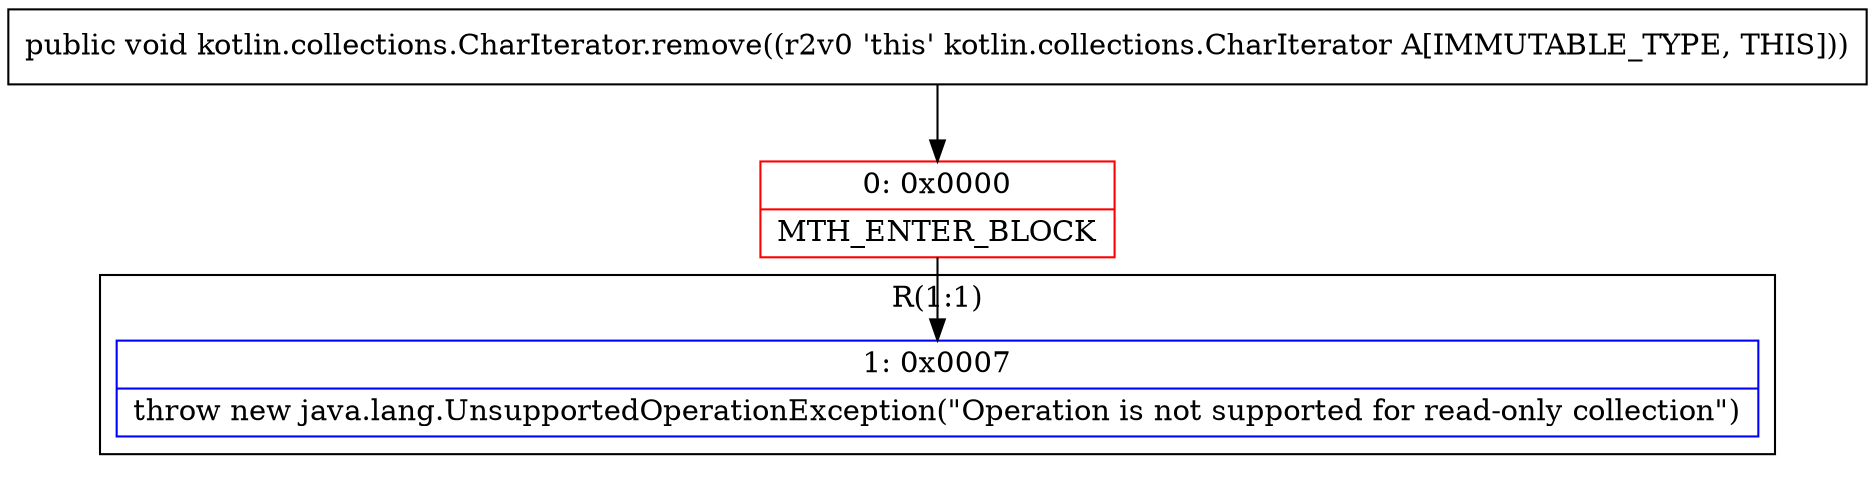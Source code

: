digraph "CFG forkotlin.collections.CharIterator.remove()V" {
subgraph cluster_Region_1518322300 {
label = "R(1:1)";
node [shape=record,color=blue];
Node_1 [shape=record,label="{1\:\ 0x0007|throw new java.lang.UnsupportedOperationException(\"Operation is not supported for read\-only collection\")\l}"];
}
Node_0 [shape=record,color=red,label="{0\:\ 0x0000|MTH_ENTER_BLOCK\l}"];
MethodNode[shape=record,label="{public void kotlin.collections.CharIterator.remove((r2v0 'this' kotlin.collections.CharIterator A[IMMUTABLE_TYPE, THIS])) }"];
MethodNode -> Node_0;
Node_0 -> Node_1;
}


